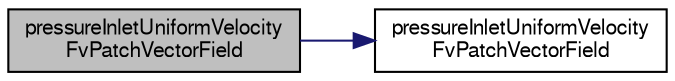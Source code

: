digraph "pressureInletUniformVelocityFvPatchVectorField"
{
  bgcolor="transparent";
  edge [fontname="FreeSans",fontsize="10",labelfontname="FreeSans",labelfontsize="10"];
  node [fontname="FreeSans",fontsize="10",shape=record];
  rankdir="LR";
  Node7 [label="pressureInletUniformVelocity\lFvPatchVectorField",height=0.2,width=0.4,color="black", fillcolor="grey75", style="filled", fontcolor="black"];
  Node7 -> Node8 [color="midnightblue",fontsize="10",style="solid",fontname="FreeSans"];
  Node8 [label="pressureInletUniformVelocity\lFvPatchVectorField",height=0.2,width=0.4,color="black",URL="$a22230.html#aba249786f6d355cdb4d5d3cd79b6511e",tooltip="Construct from patch and internal field. "];
}
